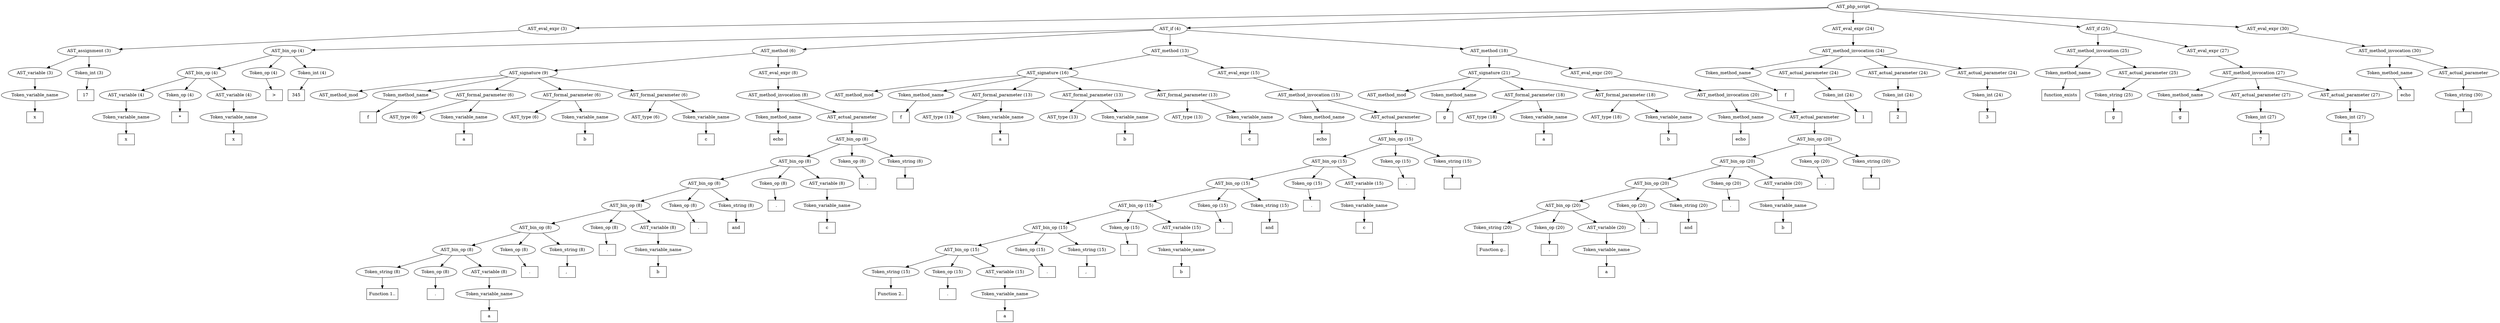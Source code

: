 /*
 * AST in dot format generated by phc -- the PHP compiler
 */

digraph AST {
node_0 [label="AST_php_script"];
node_1 [label="AST_eval_expr (3)"];
node_2 [label="AST_assignment (3)"];
node_3 [label="AST_variable (3)"];
node_4 [label="Token_variable_name"];
node_5 [label="x", shape=box]
node_4 -> node_5;
node_3 -> node_4;
node_6 [label="Token_int (3)"];
node_7 [label="17", shape=box]
node_6 -> node_7;
node_2 -> node_6;
node_2 -> node_3;
node_1 -> node_2;
node_8 [label="AST_if (4)"];
node_9 [label="AST_bin_op (4)"];
node_10 [label="AST_bin_op (4)"];
node_11 [label="AST_variable (4)"];
node_12 [label="Token_variable_name"];
node_13 [label="x", shape=box]
node_12 -> node_13;
node_11 -> node_12;
node_14 [label="Token_op (4)"];
node_15 [label="*", shape=box]
node_14 -> node_15;
node_16 [label="AST_variable (4)"];
node_17 [label="Token_variable_name"];
node_18 [label="x", shape=box]
node_17 -> node_18;
node_16 -> node_17;
node_10 -> node_16;
node_10 -> node_14;
node_10 -> node_11;
node_19 [label="Token_op (4)"];
node_20 [label=">", shape=box]
node_19 -> node_20;
node_21 [label="Token_int (4)"];
node_22 [label="345", shape=box]
node_21 -> node_22;
node_9 -> node_21;
node_9 -> node_19;
node_9 -> node_10;
node_23 [label="AST_method (6)"];
node_24 [label="AST_signature (9)"];
node_25 [label="AST_method_mod"];
node_26 [label="Token_method_name"];
node_27 [label="f", shape=box]
node_26 -> node_27;
node_28 [label="AST_formal_parameter (6)"];
node_29 [label="AST_type (6)"];
node_30 [label="Token_variable_name"];
node_31 [label="a", shape=box]
node_30 -> node_31;
node_28 -> node_30;
node_28 -> node_29;
node_32 [label="AST_formal_parameter (6)"];
node_33 [label="AST_type (6)"];
node_34 [label="Token_variable_name"];
node_35 [label="b", shape=box]
node_34 -> node_35;
node_32 -> node_34;
node_32 -> node_33;
node_36 [label="AST_formal_parameter (6)"];
node_37 [label="AST_type (6)"];
node_38 [label="Token_variable_name"];
node_39 [label="c", shape=box]
node_38 -> node_39;
node_36 -> node_38;
node_36 -> node_37;
node_24 -> node_36;
node_24 -> node_32;
node_24 -> node_28;
node_24 -> node_26;
node_24 -> node_25;
node_40 [label="AST_eval_expr (8)"];
node_41 [label="AST_method_invocation (8)"];
node_42 [label="Token_method_name"];
node_43 [label="echo", shape=box]
node_42 -> node_43;
node_44 [label="AST_actual_parameter"];
node_45 [label="AST_bin_op (8)"];
node_46 [label="AST_bin_op (8)"];
node_47 [label="AST_bin_op (8)"];
node_48 [label="AST_bin_op (8)"];
node_49 [label="AST_bin_op (8)"];
node_50 [label="AST_bin_op (8)"];
node_51 [label="Token_string (8)"];
node_52 [label="Function 1..", shape=box]
node_51 -> node_52;
node_53 [label="Token_op (8)"];
node_54 [label=".", shape=box]
node_53 -> node_54;
node_55 [label="AST_variable (8)"];
node_56 [label="Token_variable_name"];
node_57 [label="a", shape=box]
node_56 -> node_57;
node_55 -> node_56;
node_50 -> node_55;
node_50 -> node_53;
node_50 -> node_51;
node_58 [label="Token_op (8)"];
node_59 [label=".", shape=box]
node_58 -> node_59;
node_60 [label="Token_string (8)"];
node_61 [label=", ", shape=box]
node_60 -> node_61;
node_49 -> node_60;
node_49 -> node_58;
node_49 -> node_50;
node_62 [label="Token_op (8)"];
node_63 [label=".", shape=box]
node_62 -> node_63;
node_64 [label="AST_variable (8)"];
node_65 [label="Token_variable_name"];
node_66 [label="b", shape=box]
node_65 -> node_66;
node_64 -> node_65;
node_48 -> node_64;
node_48 -> node_62;
node_48 -> node_49;
node_67 [label="Token_op (8)"];
node_68 [label=".", shape=box]
node_67 -> node_68;
node_69 [label="Token_string (8)"];
node_70 [label=" and ", shape=box]
node_69 -> node_70;
node_47 -> node_69;
node_47 -> node_67;
node_47 -> node_48;
node_71 [label="Token_op (8)"];
node_72 [label=".", shape=box]
node_71 -> node_72;
node_73 [label="AST_variable (8)"];
node_74 [label="Token_variable_name"];
node_75 [label="c", shape=box]
node_74 -> node_75;
node_73 -> node_74;
node_46 -> node_73;
node_46 -> node_71;
node_46 -> node_47;
node_76 [label="Token_op (8)"];
node_77 [label=".", shape=box]
node_76 -> node_77;
node_78 [label="Token_string (8)"];
node_79 [label="", shape=box]
node_78 -> node_79;
node_45 -> node_78;
node_45 -> node_76;
node_45 -> node_46;
node_44 -> node_45;
node_41 -> node_44;
node_41 -> node_42;
node_40 -> node_41;
node_23 -> node_40;
node_23 -> node_24;
node_80 [label="AST_method (13)"];
node_81 [label="AST_signature (16)"];
node_82 [label="AST_method_mod"];
node_83 [label="Token_method_name"];
node_84 [label="f", shape=box]
node_83 -> node_84;
node_85 [label="AST_formal_parameter (13)"];
node_86 [label="AST_type (13)"];
node_87 [label="Token_variable_name"];
node_88 [label="a", shape=box]
node_87 -> node_88;
node_85 -> node_87;
node_85 -> node_86;
node_89 [label="AST_formal_parameter (13)"];
node_90 [label="AST_type (13)"];
node_91 [label="Token_variable_name"];
node_92 [label="b", shape=box]
node_91 -> node_92;
node_89 -> node_91;
node_89 -> node_90;
node_93 [label="AST_formal_parameter (13)"];
node_94 [label="AST_type (13)"];
node_95 [label="Token_variable_name"];
node_96 [label="c", shape=box]
node_95 -> node_96;
node_93 -> node_95;
node_93 -> node_94;
node_81 -> node_93;
node_81 -> node_89;
node_81 -> node_85;
node_81 -> node_83;
node_81 -> node_82;
node_97 [label="AST_eval_expr (15)"];
node_98 [label="AST_method_invocation (15)"];
node_99 [label="Token_method_name"];
node_100 [label="echo", shape=box]
node_99 -> node_100;
node_101 [label="AST_actual_parameter"];
node_102 [label="AST_bin_op (15)"];
node_103 [label="AST_bin_op (15)"];
node_104 [label="AST_bin_op (15)"];
node_105 [label="AST_bin_op (15)"];
node_106 [label="AST_bin_op (15)"];
node_107 [label="AST_bin_op (15)"];
node_108 [label="Token_string (15)"];
node_109 [label="Function 2..", shape=box]
node_108 -> node_109;
node_110 [label="Token_op (15)"];
node_111 [label=".", shape=box]
node_110 -> node_111;
node_112 [label="AST_variable (15)"];
node_113 [label="Token_variable_name"];
node_114 [label="a", shape=box]
node_113 -> node_114;
node_112 -> node_113;
node_107 -> node_112;
node_107 -> node_110;
node_107 -> node_108;
node_115 [label="Token_op (15)"];
node_116 [label=".", shape=box]
node_115 -> node_116;
node_117 [label="Token_string (15)"];
node_118 [label=", ", shape=box]
node_117 -> node_118;
node_106 -> node_117;
node_106 -> node_115;
node_106 -> node_107;
node_119 [label="Token_op (15)"];
node_120 [label=".", shape=box]
node_119 -> node_120;
node_121 [label="AST_variable (15)"];
node_122 [label="Token_variable_name"];
node_123 [label="b", shape=box]
node_122 -> node_123;
node_121 -> node_122;
node_105 -> node_121;
node_105 -> node_119;
node_105 -> node_106;
node_124 [label="Token_op (15)"];
node_125 [label=".", shape=box]
node_124 -> node_125;
node_126 [label="Token_string (15)"];
node_127 [label=" and ", shape=box]
node_126 -> node_127;
node_104 -> node_126;
node_104 -> node_124;
node_104 -> node_105;
node_128 [label="Token_op (15)"];
node_129 [label=".", shape=box]
node_128 -> node_129;
node_130 [label="AST_variable (15)"];
node_131 [label="Token_variable_name"];
node_132 [label="c", shape=box]
node_131 -> node_132;
node_130 -> node_131;
node_103 -> node_130;
node_103 -> node_128;
node_103 -> node_104;
node_133 [label="Token_op (15)"];
node_134 [label=".", shape=box]
node_133 -> node_134;
node_135 [label="Token_string (15)"];
node_136 [label="", shape=box]
node_135 -> node_136;
node_102 -> node_135;
node_102 -> node_133;
node_102 -> node_103;
node_101 -> node_102;
node_98 -> node_101;
node_98 -> node_99;
node_97 -> node_98;
node_80 -> node_97;
node_80 -> node_81;
node_137 [label="AST_method (18)"];
node_138 [label="AST_signature (21)"];
node_139 [label="AST_method_mod"];
node_140 [label="Token_method_name"];
node_141 [label="g", shape=box]
node_140 -> node_141;
node_142 [label="AST_formal_parameter (18)"];
node_143 [label="AST_type (18)"];
node_144 [label="Token_variable_name"];
node_145 [label="a", shape=box]
node_144 -> node_145;
node_142 -> node_144;
node_142 -> node_143;
node_146 [label="AST_formal_parameter (18)"];
node_147 [label="AST_type (18)"];
node_148 [label="Token_variable_name"];
node_149 [label="b", shape=box]
node_148 -> node_149;
node_146 -> node_148;
node_146 -> node_147;
node_138 -> node_146;
node_138 -> node_142;
node_138 -> node_140;
node_138 -> node_139;
node_150 [label="AST_eval_expr (20)"];
node_151 [label="AST_method_invocation (20)"];
node_152 [label="Token_method_name"];
node_153 [label="echo", shape=box]
node_152 -> node_153;
node_154 [label="AST_actual_parameter"];
node_155 [label="AST_bin_op (20)"];
node_156 [label="AST_bin_op (20)"];
node_157 [label="AST_bin_op (20)"];
node_158 [label="AST_bin_op (20)"];
node_159 [label="Token_string (20)"];
node_160 [label="Function g..", shape=box]
node_159 -> node_160;
node_161 [label="Token_op (20)"];
node_162 [label=".", shape=box]
node_161 -> node_162;
node_163 [label="AST_variable (20)"];
node_164 [label="Token_variable_name"];
node_165 [label="a", shape=box]
node_164 -> node_165;
node_163 -> node_164;
node_158 -> node_163;
node_158 -> node_161;
node_158 -> node_159;
node_166 [label="Token_op (20)"];
node_167 [label=".", shape=box]
node_166 -> node_167;
node_168 [label="Token_string (20)"];
node_169 [label=" and ", shape=box]
node_168 -> node_169;
node_157 -> node_168;
node_157 -> node_166;
node_157 -> node_158;
node_170 [label="Token_op (20)"];
node_171 [label=".", shape=box]
node_170 -> node_171;
node_172 [label="AST_variable (20)"];
node_173 [label="Token_variable_name"];
node_174 [label="b", shape=box]
node_173 -> node_174;
node_172 -> node_173;
node_156 -> node_172;
node_156 -> node_170;
node_156 -> node_157;
node_175 [label="Token_op (20)"];
node_176 [label=".", shape=box]
node_175 -> node_176;
node_177 [label="Token_string (20)"];
node_178 [label="", shape=box]
node_177 -> node_178;
node_155 -> node_177;
node_155 -> node_175;
node_155 -> node_156;
node_154 -> node_155;
node_151 -> node_154;
node_151 -> node_152;
node_150 -> node_151;
node_137 -> node_150;
node_137 -> node_138;
node_8 -> node_137;
node_8 -> node_80;
node_8 -> node_23;
node_8 -> node_9;
node_179 [label="AST_eval_expr (24)"];
node_180 [label="AST_method_invocation (24)"];
node_181 [label="Token_method_name"];
node_182 [label="f", shape=box]
node_181 -> node_182;
node_183 [label="AST_actual_parameter (24)"];
node_184 [label="Token_int (24)"];
node_185 [label="1", shape=box]
node_184 -> node_185;
node_183 -> node_184;
node_186 [label="AST_actual_parameter (24)"];
node_187 [label="Token_int (24)"];
node_188 [label="2", shape=box]
node_187 -> node_188;
node_186 -> node_187;
node_189 [label="AST_actual_parameter (24)"];
node_190 [label="Token_int (24)"];
node_191 [label="3", shape=box]
node_190 -> node_191;
node_189 -> node_190;
node_180 -> node_189;
node_180 -> node_186;
node_180 -> node_183;
node_180 -> node_181;
node_179 -> node_180;
node_192 [label="AST_if (25)"];
node_193 [label="AST_method_invocation (25)"];
node_194 [label="Token_method_name"];
node_195 [label="function_exists", shape=box]
node_194 -> node_195;
node_196 [label="AST_actual_parameter (25)"];
node_197 [label="Token_string (25)"];
node_198 [label="g", shape=box]
node_197 -> node_198;
node_196 -> node_197;
node_193 -> node_196;
node_193 -> node_194;
node_199 [label="AST_eval_expr (27)"];
node_200 [label="AST_method_invocation (27)"];
node_201 [label="Token_method_name"];
node_202 [label="g", shape=box]
node_201 -> node_202;
node_203 [label="AST_actual_parameter (27)"];
node_204 [label="Token_int (27)"];
node_205 [label="7", shape=box]
node_204 -> node_205;
node_203 -> node_204;
node_206 [label="AST_actual_parameter (27)"];
node_207 [label="Token_int (27)"];
node_208 [label="8", shape=box]
node_207 -> node_208;
node_206 -> node_207;
node_200 -> node_206;
node_200 -> node_203;
node_200 -> node_201;
node_199 -> node_200;
node_192 -> node_199;
node_192 -> node_193;
node_209 [label="AST_eval_expr (30)"];
node_210 [label="AST_method_invocation (30)"];
node_211 [label="Token_method_name"];
node_212 [label="echo", shape=box]
node_211 -> node_212;
node_213 [label="AST_actual_parameter"];
node_214 [label="Token_string (30)"];
node_215 [label="", shape=box]
node_214 -> node_215;
node_213 -> node_214;
node_210 -> node_213;
node_210 -> node_211;
node_209 -> node_210;
node_0 -> node_209;
node_0 -> node_192;
node_0 -> node_179;
node_0 -> node_8;
node_0 -> node_1;
}
